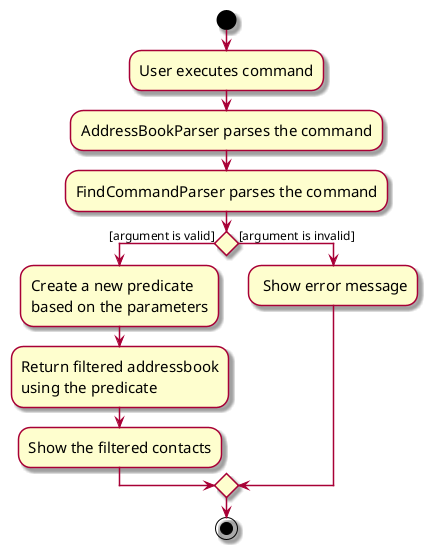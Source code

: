 @startuml
skin rose
skinparam ActivityFontSize 15
skinparam ArrowFontSize 12

start
:User executes command;
:AddressBookParser parses the command;
:FindCommandParser parses the command;

'Since the beta syntax does not support placing the condition outside the
'diamond we place it as the true branch instead.

if () then ([argument is valid])
    :Create a new predicate
    based on the parameters;
    :Return filtered addressbook
    using the predicate;
    :Show the filtered contacts;
else ([argument is invalid])
    : Show error message;
endif
stop
@enduml
